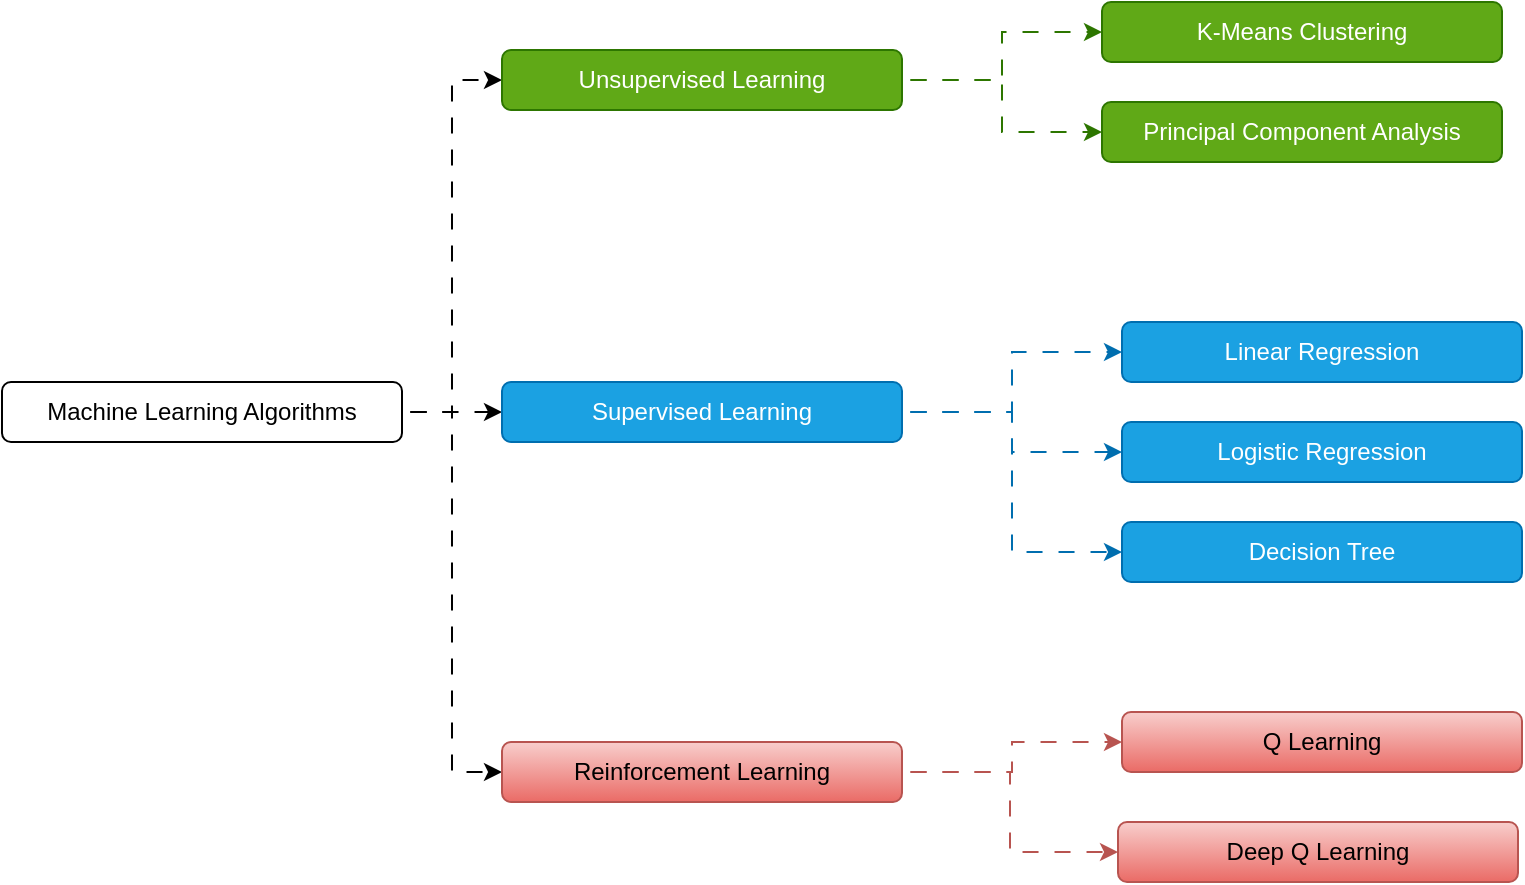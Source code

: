 <mxfile version="24.8.4">
  <diagram name="Neural Network Model" id="-PR0f1FFBHllH43kjlin">
    <mxGraphModel dx="1426" dy="783" grid="0" gridSize="10" guides="1" tooltips="1" connect="1" arrows="1" fold="1" page="1" pageScale="1" pageWidth="850" pageHeight="1100" background="none" math="0" shadow="0">
      <root>
        <mxCell id="0" />
        <mxCell id="1" parent="0" />
        <mxCell id="I604xDDYF_frLMUVyQzH-43" style="edgeStyle=orthogonalEdgeStyle;rounded=0;orthogonalLoop=1;jettySize=auto;html=1;exitX=1;exitY=0.5;exitDx=0;exitDy=0;entryX=0;entryY=0.5;entryDx=0;entryDy=0;flowAnimation=1;" edge="1" parent="1" source="I604xDDYF_frLMUVyQzH-10" target="I604xDDYF_frLMUVyQzH-12">
          <mxGeometry relative="1" as="geometry" />
        </mxCell>
        <mxCell id="I604xDDYF_frLMUVyQzH-44" style="edgeStyle=orthogonalEdgeStyle;rounded=0;orthogonalLoop=1;jettySize=auto;html=1;exitX=1;exitY=0.5;exitDx=0;exitDy=0;entryX=0;entryY=0.5;entryDx=0;entryDy=0;flowAnimation=1;" edge="1" parent="1" source="I604xDDYF_frLMUVyQzH-10" target="I604xDDYF_frLMUVyQzH-11">
          <mxGeometry relative="1" as="geometry" />
        </mxCell>
        <mxCell id="I604xDDYF_frLMUVyQzH-58" style="edgeStyle=orthogonalEdgeStyle;rounded=0;orthogonalLoop=1;jettySize=auto;html=1;exitX=1;exitY=0.5;exitDx=0;exitDy=0;entryX=0;entryY=0.5;entryDx=0;entryDy=0;flowAnimation=1;" edge="1" parent="1" source="I604xDDYF_frLMUVyQzH-10" target="I604xDDYF_frLMUVyQzH-54">
          <mxGeometry relative="1" as="geometry" />
        </mxCell>
        <mxCell id="I604xDDYF_frLMUVyQzH-10" value="Machine Learning Algorithms" style="rounded=1;whiteSpace=wrap;html=1;" vertex="1" parent="1">
          <mxGeometry x="30" y="440" width="200" height="30" as="geometry" />
        </mxCell>
        <mxCell id="I604xDDYF_frLMUVyQzH-46" style="edgeStyle=orthogonalEdgeStyle;rounded=0;orthogonalLoop=1;jettySize=auto;html=1;exitX=1;exitY=0.5;exitDx=0;exitDy=0;fillColor=#1ba1e2;strokeColor=#006EAF;flowAnimation=1;" edge="1" parent="1" source="I604xDDYF_frLMUVyQzH-11" target="I604xDDYF_frLMUVyQzH-13">
          <mxGeometry relative="1" as="geometry" />
        </mxCell>
        <mxCell id="I604xDDYF_frLMUVyQzH-47" style="edgeStyle=orthogonalEdgeStyle;rounded=0;orthogonalLoop=1;jettySize=auto;html=1;exitX=1;exitY=0.5;exitDx=0;exitDy=0;fillColor=#1ba1e2;strokeColor=#006EAF;flowAnimation=1;" edge="1" parent="1" source="I604xDDYF_frLMUVyQzH-11" target="I604xDDYF_frLMUVyQzH-14">
          <mxGeometry relative="1" as="geometry" />
        </mxCell>
        <mxCell id="I604xDDYF_frLMUVyQzH-48" style="edgeStyle=orthogonalEdgeStyle;rounded=0;orthogonalLoop=1;jettySize=auto;html=1;exitX=1;exitY=0.5;exitDx=0;exitDy=0;entryX=0;entryY=0.5;entryDx=0;entryDy=0;fillColor=#1ba1e2;strokeColor=#006EAF;flowAnimation=1;" edge="1" parent="1" source="I604xDDYF_frLMUVyQzH-11" target="I604xDDYF_frLMUVyQzH-15">
          <mxGeometry relative="1" as="geometry" />
        </mxCell>
        <mxCell id="I604xDDYF_frLMUVyQzH-11" value="Supervised Learning" style="rounded=1;whiteSpace=wrap;html=1;fillColor=#1ba1e2;fontColor=#ffffff;strokeColor=#006EAF;" vertex="1" parent="1">
          <mxGeometry x="280" y="440" width="200" height="30" as="geometry" />
        </mxCell>
        <mxCell id="I604xDDYF_frLMUVyQzH-49" style="edgeStyle=orthogonalEdgeStyle;rounded=0;orthogonalLoop=1;jettySize=auto;html=1;exitX=1;exitY=0.5;exitDx=0;exitDy=0;entryX=0;entryY=0.5;entryDx=0;entryDy=0;fillColor=#60a917;strokeColor=#2D7600;flowAnimation=1;" edge="1" parent="1" source="I604xDDYF_frLMUVyQzH-12" target="I604xDDYF_frLMUVyQzH-16">
          <mxGeometry relative="1" as="geometry" />
        </mxCell>
        <mxCell id="I604xDDYF_frLMUVyQzH-50" style="edgeStyle=orthogonalEdgeStyle;rounded=0;orthogonalLoop=1;jettySize=auto;html=1;exitX=1;exitY=0.5;exitDx=0;exitDy=0;entryX=0;entryY=0.5;entryDx=0;entryDy=0;fillColor=#60a917;strokeColor=#2D7600;flowAnimation=1;" edge="1" parent="1" source="I604xDDYF_frLMUVyQzH-12" target="I604xDDYF_frLMUVyQzH-17">
          <mxGeometry relative="1" as="geometry" />
        </mxCell>
        <mxCell id="I604xDDYF_frLMUVyQzH-12" value="Unsupervised Learning" style="rounded=1;whiteSpace=wrap;html=1;fillColor=#60a917;fontColor=#ffffff;strokeColor=#2D7600;" vertex="1" parent="1">
          <mxGeometry x="280" y="274" width="200" height="30" as="geometry" />
        </mxCell>
        <mxCell id="I604xDDYF_frLMUVyQzH-13" value="Linear Regression" style="rounded=1;whiteSpace=wrap;html=1;fillColor=#1ba1e2;fontColor=#ffffff;strokeColor=#006EAF;" vertex="1" parent="1">
          <mxGeometry x="590" y="410" width="200" height="30" as="geometry" />
        </mxCell>
        <mxCell id="I604xDDYF_frLMUVyQzH-14" value="Logistic Regression" style="rounded=1;whiteSpace=wrap;html=1;fillColor=#1ba1e2;fontColor=#ffffff;strokeColor=#006EAF;" vertex="1" parent="1">
          <mxGeometry x="590" y="460" width="200" height="30" as="geometry" />
        </mxCell>
        <mxCell id="I604xDDYF_frLMUVyQzH-15" value="Decision Tree" style="rounded=1;whiteSpace=wrap;html=1;fillColor=#1ba1e2;fontColor=#ffffff;strokeColor=#006EAF;" vertex="1" parent="1">
          <mxGeometry x="590" y="510" width="200" height="30" as="geometry" />
        </mxCell>
        <mxCell id="I604xDDYF_frLMUVyQzH-16" value="K-Means Clustering" style="rounded=1;whiteSpace=wrap;html=1;fillColor=#60a917;fontColor=#ffffff;strokeColor=#2D7600;" vertex="1" parent="1">
          <mxGeometry x="580" y="250" width="200" height="30" as="geometry" />
        </mxCell>
        <mxCell id="I604xDDYF_frLMUVyQzH-17" value="Principal Component Analysis" style="rounded=1;whiteSpace=wrap;html=1;fillColor=#60a917;fontColor=#ffffff;strokeColor=#2D7600;" vertex="1" parent="1">
          <mxGeometry x="580" y="300" width="200" height="30" as="geometry" />
        </mxCell>
        <mxCell id="I604xDDYF_frLMUVyQzH-51" style="edgeStyle=orthogonalEdgeStyle;rounded=0;orthogonalLoop=1;jettySize=auto;html=1;exitX=1;exitY=0.5;exitDx=0;exitDy=0;fillColor=#f8cecc;strokeColor=#b85450;gradientColor=#ea6b66;flowAnimation=1;" edge="1" source="I604xDDYF_frLMUVyQzH-54" target="I604xDDYF_frLMUVyQzH-55" parent="1">
          <mxGeometry relative="1" as="geometry" />
        </mxCell>
        <mxCell id="I604xDDYF_frLMUVyQzH-59" style="edgeStyle=orthogonalEdgeStyle;rounded=0;orthogonalLoop=1;jettySize=auto;html=1;exitX=1;exitY=0.5;exitDx=0;exitDy=0;entryX=0;entryY=0.5;entryDx=0;entryDy=0;fillColor=#f8cecc;gradientColor=#ea6b66;strokeColor=#b85450;flowAnimation=1;" edge="1" parent="1" source="I604xDDYF_frLMUVyQzH-54" target="I604xDDYF_frLMUVyQzH-56">
          <mxGeometry relative="1" as="geometry" />
        </mxCell>
        <mxCell id="I604xDDYF_frLMUVyQzH-54" value="Reinforcement Learning" style="rounded=1;whiteSpace=wrap;html=1;fillColor=#f8cecc;strokeColor=#b85450;gradientColor=#ea6b66;" vertex="1" parent="1">
          <mxGeometry x="280" y="620" width="200" height="30" as="geometry" />
        </mxCell>
        <mxCell id="I604xDDYF_frLMUVyQzH-55" value="Q Learning" style="rounded=1;whiteSpace=wrap;html=1;fillColor=#f8cecc;strokeColor=#b85450;gradientColor=#ea6b66;" vertex="1" parent="1">
          <mxGeometry x="590" y="605" width="200" height="30" as="geometry" />
        </mxCell>
        <mxCell id="I604xDDYF_frLMUVyQzH-56" value="Deep Q Learning" style="rounded=1;whiteSpace=wrap;html=1;fillColor=#f8cecc;strokeColor=#b85450;gradientColor=#ea6b66;" vertex="1" parent="1">
          <mxGeometry x="588" y="660" width="200" height="30" as="geometry" />
        </mxCell>
      </root>
    </mxGraphModel>
  </diagram>
</mxfile>
